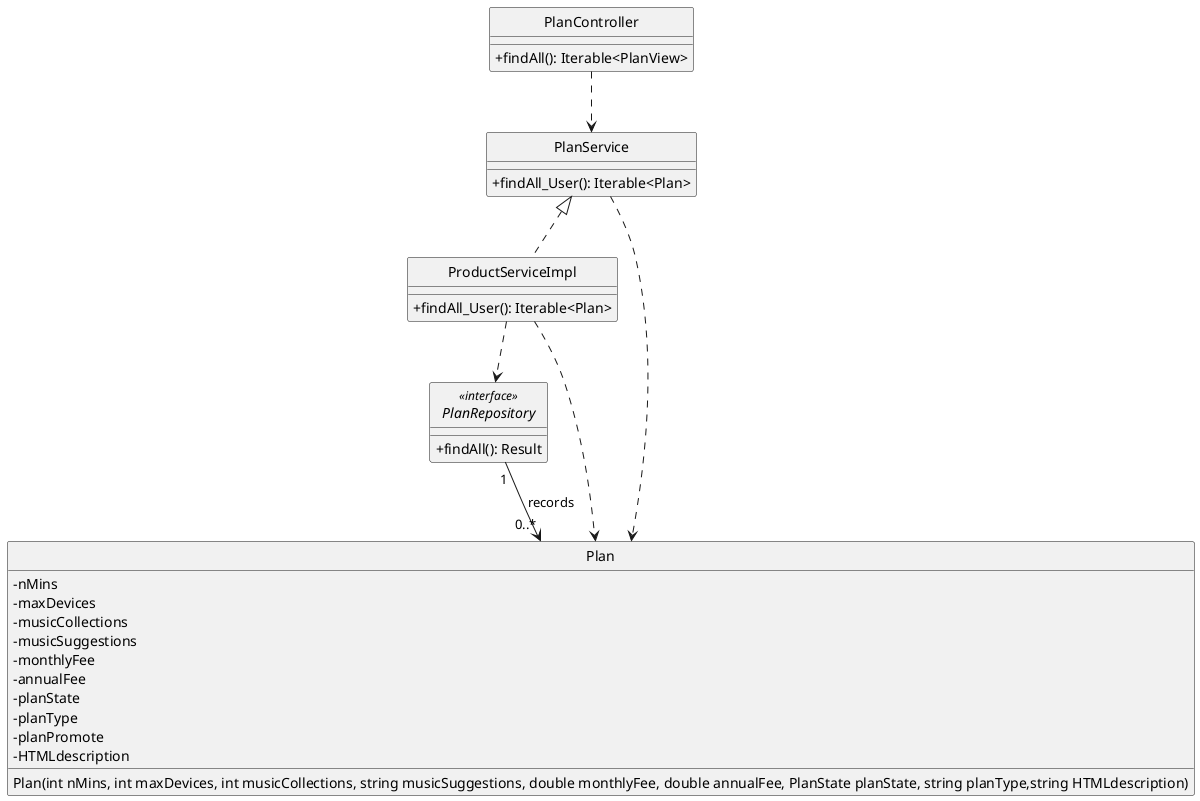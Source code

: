 @startuml
'https://plantuml.com/class-diagram

hide circle
skinparam classAttributeIconSize 0



class PlanController {
 +findAll(): Iterable<PlanView>
}



class PlanService {
 +findAll_User(): Iterable<Plan>
}
class ProductServiceImpl{
 +findAll_User(): Iterable<Plan>
}

interface PlanRepository <<interface>> {
 +findAll(): Result
}


class Plan {
    -nMins
    -maxDevices
    -musicCollections
    -musicSuggestions
    -monthlyFee
    -annualFee
    -planState
    -planType
    -planPromote
    -HTMLdescription
    Plan(int nMins, int maxDevices, int musicCollections, string musicSuggestions, double monthlyFee, double annualFee, PlanState planState, string planType,string HTMLdescription)
}


PlanRepository "1" --> "0..*" Plan:  records
PlanController ..> PlanService
ProductServiceImpl ..> PlanRepository
ProductServiceImpl ..> Plan
PlanService ..> Plan
ProductServiceImpl .up.|> PlanService

@enduml